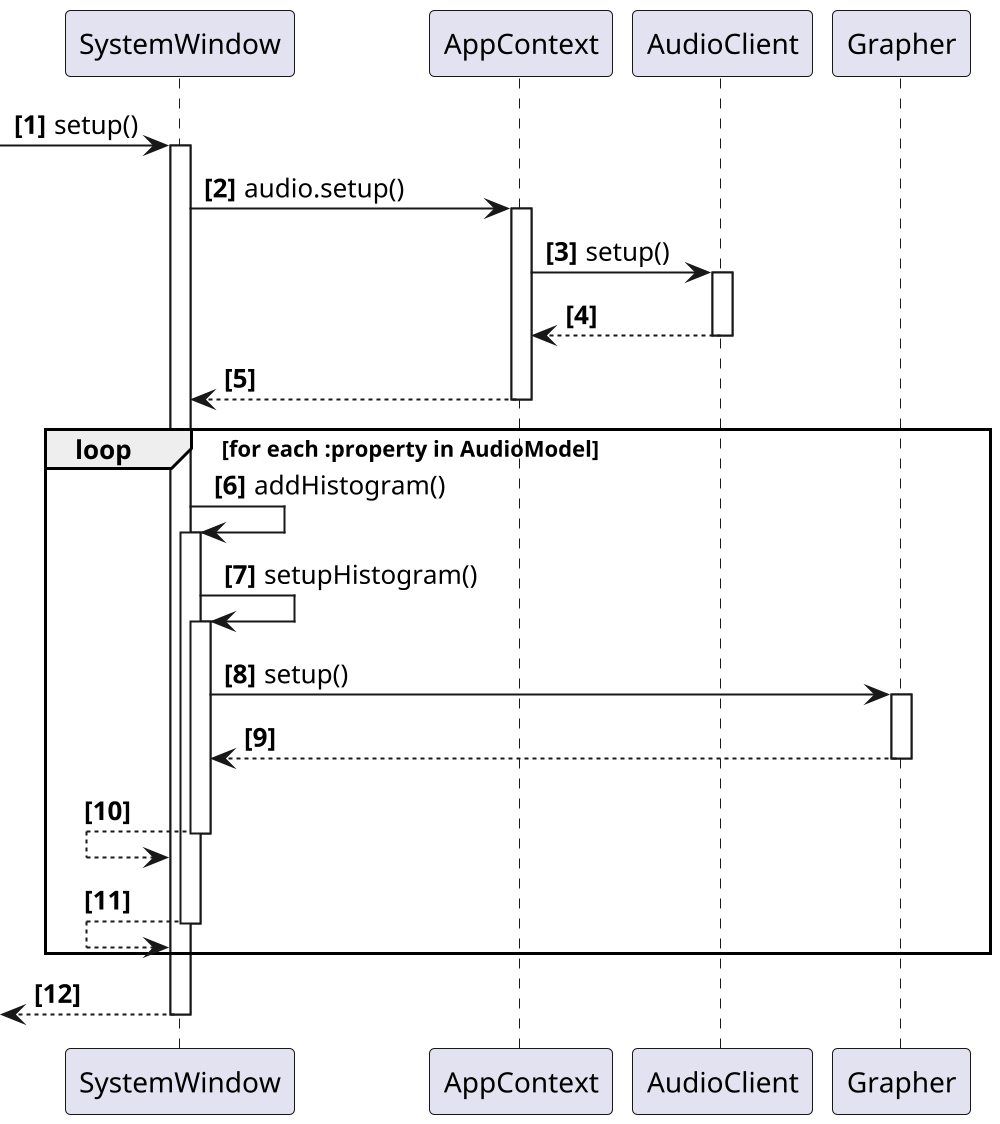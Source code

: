 @startuml SystemWindow
scale 2
autonumber "<b>[0]"

participant SystemWindow

participant AppContext
participant AudioClient
participant Grapher


[-> SystemWindow : setup()
activate SystemWindow

SystemWindow -> AppContext : audio.setup()
activate AppContext
AppContext -> AudioClient : setup()
activate AudioClient
AppContext <-- AudioClient
deactivate AudioClient
SystemWindow <-- AppContext
deactivate AppContext

loop for each :property in AudioModel
    SystemWindow -> SystemWindow : addHistogram()
    activate SystemWindow
    SystemWindow -> SystemWindow : setupHistogram()
    activate SystemWindow
    SystemWindow -> Grapher : setup()
    activate Grapher
    SystemWindow <-- Grapher 
    deactivate Grapher
    SystemWindow <-- SystemWindow
    deactivate SystemWindow
    SystemWindow <-- SystemWindow
    deactivate SystemWindow
end

[<-- SystemWindow
deactivate SystemWindow

@enduml